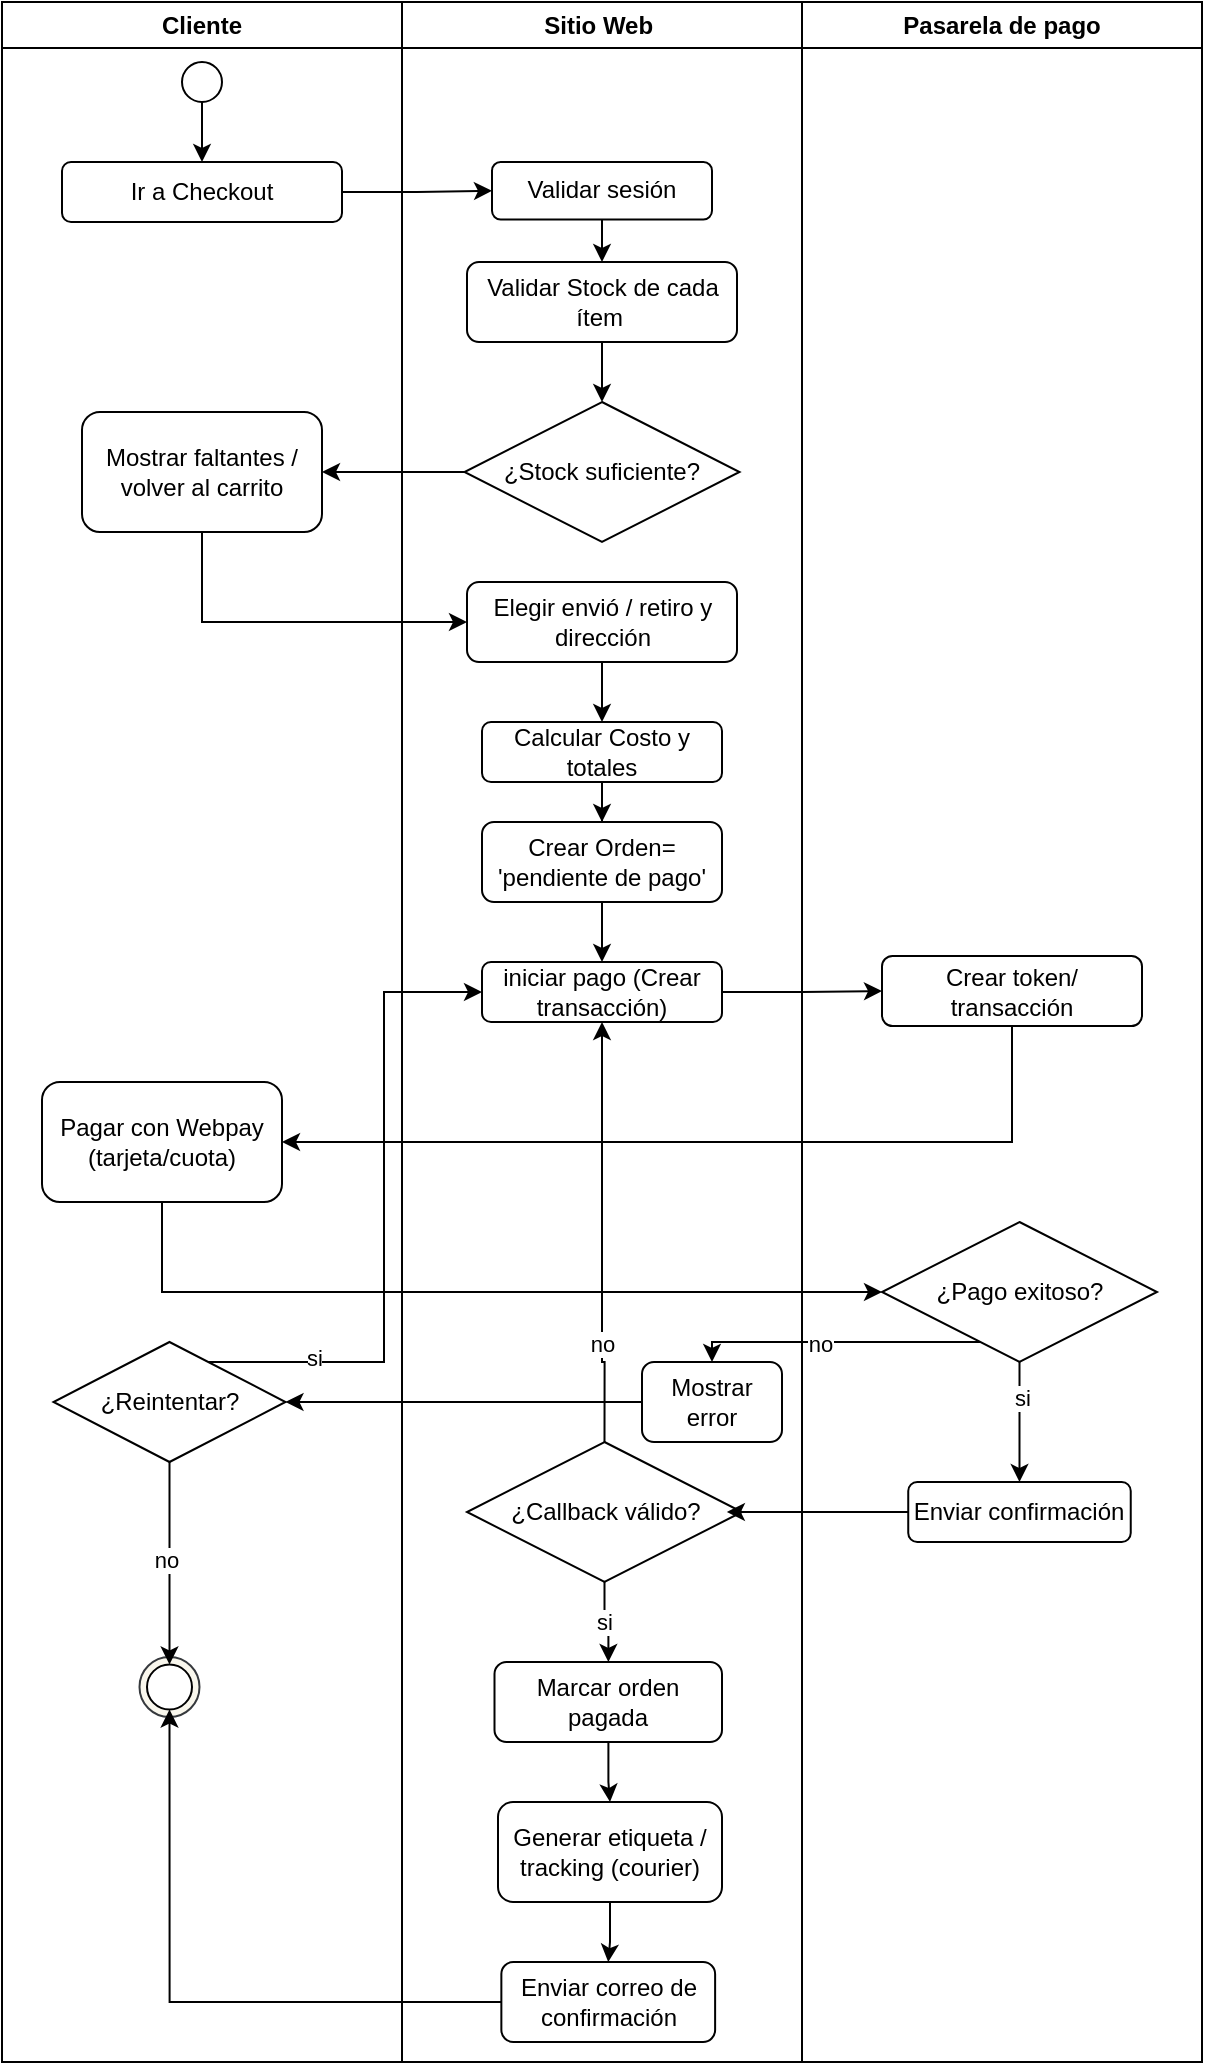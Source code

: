 <mxfile version="28.2.0">
  <diagram name="Página-1" id="M6O3rL5K1ghyOJCvUYzP">
    <mxGraphModel dx="1188" dy="659" grid="1" gridSize="10" guides="1" tooltips="1" connect="1" arrows="1" fold="1" page="1" pageScale="1" pageWidth="827" pageHeight="1169" math="0" shadow="0">
      <root>
        <mxCell id="0" />
        <mxCell id="1" parent="0" />
        <mxCell id="ogNk2Wb2_UPgN5I3dc7u-1" value="Cliente" style="swimlane;whiteSpace=wrap;html=1;" vertex="1" parent="1">
          <mxGeometry x="70" y="90" width="200" height="1030" as="geometry" />
        </mxCell>
        <mxCell id="ogNk2Wb2_UPgN5I3dc7u-5" value="Ir a Checkout" style="rounded=1;whiteSpace=wrap;html=1;" vertex="1" parent="ogNk2Wb2_UPgN5I3dc7u-1">
          <mxGeometry x="30" y="80" width="140" height="30" as="geometry" />
        </mxCell>
        <mxCell id="ogNk2Wb2_UPgN5I3dc7u-15" value="Mostrar faltantes / volver al carrito" style="rounded=1;whiteSpace=wrap;html=1;" vertex="1" parent="ogNk2Wb2_UPgN5I3dc7u-1">
          <mxGeometry x="40" y="205" width="120" height="60" as="geometry" />
        </mxCell>
        <mxCell id="ogNk2Wb2_UPgN5I3dc7u-33" value="Pagar con Webpay (tarjeta/cuota&lt;span style=&quot;background-color: transparent; color: light-dark(rgb(0, 0, 0), rgb(255, 255, 255));&quot;&gt;)&lt;/span&gt;" style="rounded=1;whiteSpace=wrap;html=1;" vertex="1" parent="ogNk2Wb2_UPgN5I3dc7u-1">
          <mxGeometry x="20" y="540" width="120" height="60" as="geometry" />
        </mxCell>
        <mxCell id="ogNk2Wb2_UPgN5I3dc7u-51" style="edgeStyle=orthogonalEdgeStyle;rounded=0;orthogonalLoop=1;jettySize=auto;html=1;" edge="1" parent="ogNk2Wb2_UPgN5I3dc7u-1" source="ogNk2Wb2_UPgN5I3dc7u-49" target="ogNk2Wb2_UPgN5I3dc7u-5">
          <mxGeometry relative="1" as="geometry" />
        </mxCell>
        <mxCell id="ogNk2Wb2_UPgN5I3dc7u-49" value="" style="ellipse;whiteSpace=wrap;html=1;aspect=fixed;" vertex="1" parent="ogNk2Wb2_UPgN5I3dc7u-1">
          <mxGeometry x="90" y="30" width="20" height="20" as="geometry" />
        </mxCell>
        <mxCell id="ogNk2Wb2_UPgN5I3dc7u-52" value="" style="ellipse;whiteSpace=wrap;html=1;aspect=fixed;strokeColor=#36393d;fillColor=light-dark(#F9F7ED,#FFFFFF);" vertex="1" parent="ogNk2Wb2_UPgN5I3dc7u-1">
          <mxGeometry x="68.75" y="827.5" width="30" height="30" as="geometry" />
        </mxCell>
        <mxCell id="ogNk2Wb2_UPgN5I3dc7u-53" value="" style="ellipse;whiteSpace=wrap;html=1;aspect=fixed;" vertex="1" parent="ogNk2Wb2_UPgN5I3dc7u-1">
          <mxGeometry x="72.5" y="831.25" width="22.5" height="22.5" as="geometry" />
        </mxCell>
        <mxCell id="ogNk2Wb2_UPgN5I3dc7u-83" style="edgeStyle=orthogonalEdgeStyle;rounded=0;orthogonalLoop=1;jettySize=auto;html=1;entryX=0.5;entryY=0;entryDx=0;entryDy=0;" edge="1" parent="ogNk2Wb2_UPgN5I3dc7u-1" source="ogNk2Wb2_UPgN5I3dc7u-80" target="ogNk2Wb2_UPgN5I3dc7u-53">
          <mxGeometry relative="1" as="geometry" />
        </mxCell>
        <mxCell id="ogNk2Wb2_UPgN5I3dc7u-84" value="no" style="edgeLabel;html=1;align=center;verticalAlign=middle;resizable=0;points=[];" vertex="1" connectable="0" parent="ogNk2Wb2_UPgN5I3dc7u-83">
          <mxGeometry x="-0.042" y="-2" relative="1" as="geometry">
            <mxPoint as="offset" />
          </mxGeometry>
        </mxCell>
        <mxCell id="ogNk2Wb2_UPgN5I3dc7u-80" value="¿Reintentar?" style="rhombus;whiteSpace=wrap;html=1;" vertex="1" parent="ogNk2Wb2_UPgN5I3dc7u-1">
          <mxGeometry x="25.75" y="670" width="116" height="60" as="geometry" />
        </mxCell>
        <mxCell id="ogNk2Wb2_UPgN5I3dc7u-2" value="Sitio Web&amp;nbsp;" style="swimlane;whiteSpace=wrap;html=1;" vertex="1" parent="1">
          <mxGeometry x="270" y="90" width="200" height="1030" as="geometry" />
        </mxCell>
        <mxCell id="ogNk2Wb2_UPgN5I3dc7u-19" style="edgeStyle=orthogonalEdgeStyle;rounded=0;orthogonalLoop=1;jettySize=auto;html=1;" edge="1" parent="ogNk2Wb2_UPgN5I3dc7u-2" source="ogNk2Wb2_UPgN5I3dc7u-7" target="ogNk2Wb2_UPgN5I3dc7u-11">
          <mxGeometry relative="1" as="geometry" />
        </mxCell>
        <mxCell id="ogNk2Wb2_UPgN5I3dc7u-7" value="Validar sesión" style="whiteSpace=wrap;html=1;rounded=1;" vertex="1" parent="ogNk2Wb2_UPgN5I3dc7u-2">
          <mxGeometry x="45" y="80" width="110" height="28.75" as="geometry" />
        </mxCell>
        <mxCell id="ogNk2Wb2_UPgN5I3dc7u-20" style="edgeStyle=orthogonalEdgeStyle;rounded=0;orthogonalLoop=1;jettySize=auto;html=1;entryX=0.5;entryY=0;entryDx=0;entryDy=0;" edge="1" parent="ogNk2Wb2_UPgN5I3dc7u-2" source="ogNk2Wb2_UPgN5I3dc7u-11" target="ogNk2Wb2_UPgN5I3dc7u-14">
          <mxGeometry relative="1" as="geometry" />
        </mxCell>
        <mxCell id="ogNk2Wb2_UPgN5I3dc7u-11" value="Validar Stock de cada ítem&amp;nbsp;" style="whiteSpace=wrap;html=1;rounded=1;" vertex="1" parent="ogNk2Wb2_UPgN5I3dc7u-2">
          <mxGeometry x="32.5" y="130" width="135" height="40" as="geometry" />
        </mxCell>
        <mxCell id="ogNk2Wb2_UPgN5I3dc7u-14" value="¿Stock suficiente?" style="rhombus;whiteSpace=wrap;html=1;" vertex="1" parent="ogNk2Wb2_UPgN5I3dc7u-2">
          <mxGeometry x="31.25" y="200" width="137.5" height="70" as="geometry" />
        </mxCell>
        <mxCell id="ogNk2Wb2_UPgN5I3dc7u-23" value="" style="edgeStyle=orthogonalEdgeStyle;rounded=0;orthogonalLoop=1;jettySize=auto;html=1;" edge="1" parent="ogNk2Wb2_UPgN5I3dc7u-2" source="ogNk2Wb2_UPgN5I3dc7u-17" target="ogNk2Wb2_UPgN5I3dc7u-22">
          <mxGeometry relative="1" as="geometry" />
        </mxCell>
        <mxCell id="ogNk2Wb2_UPgN5I3dc7u-17" value="Elegir envió / retiro y dirección" style="whiteSpace=wrap;html=1;rounded=1;" vertex="1" parent="ogNk2Wb2_UPgN5I3dc7u-2">
          <mxGeometry x="32.5" y="290" width="135" height="40" as="geometry" />
        </mxCell>
        <mxCell id="ogNk2Wb2_UPgN5I3dc7u-26" value="" style="edgeStyle=orthogonalEdgeStyle;rounded=0;orthogonalLoop=1;jettySize=auto;html=1;" edge="1" parent="ogNk2Wb2_UPgN5I3dc7u-2" source="ogNk2Wb2_UPgN5I3dc7u-22" target="ogNk2Wb2_UPgN5I3dc7u-25">
          <mxGeometry relative="1" as="geometry" />
        </mxCell>
        <mxCell id="ogNk2Wb2_UPgN5I3dc7u-22" value="Calcular Costo y totales" style="whiteSpace=wrap;html=1;rounded=1;" vertex="1" parent="ogNk2Wb2_UPgN5I3dc7u-2">
          <mxGeometry x="40" y="360" width="120" height="30" as="geometry" />
        </mxCell>
        <mxCell id="ogNk2Wb2_UPgN5I3dc7u-28" value="" style="edgeStyle=orthogonalEdgeStyle;rounded=0;orthogonalLoop=1;jettySize=auto;html=1;" edge="1" parent="ogNk2Wb2_UPgN5I3dc7u-2" source="ogNk2Wb2_UPgN5I3dc7u-25" target="ogNk2Wb2_UPgN5I3dc7u-27">
          <mxGeometry relative="1" as="geometry" />
        </mxCell>
        <mxCell id="ogNk2Wb2_UPgN5I3dc7u-25" value="Crear Orden= &#39;pendiente de pago&lt;span style=&quot;background-color: transparent; color: light-dark(rgb(0, 0, 0), rgb(255, 255, 255));&quot;&gt;&#39;&lt;/span&gt;" style="whiteSpace=wrap;html=1;rounded=1;" vertex="1" parent="ogNk2Wb2_UPgN5I3dc7u-2">
          <mxGeometry x="40" y="410" width="120" height="40" as="geometry" />
        </mxCell>
        <mxCell id="ogNk2Wb2_UPgN5I3dc7u-27" value="iniciar pago (Crear transacción)" style="whiteSpace=wrap;html=1;rounded=1;" vertex="1" parent="ogNk2Wb2_UPgN5I3dc7u-2">
          <mxGeometry x="40" y="480" width="120" height="30" as="geometry" />
        </mxCell>
        <mxCell id="ogNk2Wb2_UPgN5I3dc7u-58" style="edgeStyle=orthogonalEdgeStyle;rounded=0;orthogonalLoop=1;jettySize=auto;html=1;entryX=0.5;entryY=1;entryDx=0;entryDy=0;exitX=0.5;exitY=0;exitDx=0;exitDy=0;" edge="1" parent="ogNk2Wb2_UPgN5I3dc7u-2" source="ogNk2Wb2_UPgN5I3dc7u-44" target="ogNk2Wb2_UPgN5I3dc7u-27">
          <mxGeometry relative="1" as="geometry">
            <Array as="points">
              <mxPoint x="101" y="680" />
            </Array>
          </mxGeometry>
        </mxCell>
        <mxCell id="ogNk2Wb2_UPgN5I3dc7u-76" value="no" style="edgeLabel;html=1;align=center;verticalAlign=middle;resizable=0;points=[];" vertex="1" connectable="0" parent="ogNk2Wb2_UPgN5I3dc7u-58">
          <mxGeometry x="-0.524" relative="1" as="geometry">
            <mxPoint as="offset" />
          </mxGeometry>
        </mxCell>
        <mxCell id="ogNk2Wb2_UPgN5I3dc7u-44" value="¿Callback válido?" style="rhombus;whiteSpace=wrap;html=1;" vertex="1" parent="ogNk2Wb2_UPgN5I3dc7u-2">
          <mxGeometry x="32.5" y="720" width="137.5" height="70" as="geometry" />
        </mxCell>
        <mxCell id="ogNk2Wb2_UPgN5I3dc7u-71" value="" style="edgeStyle=orthogonalEdgeStyle;rounded=0;orthogonalLoop=1;jettySize=auto;html=1;entryX=0.5;entryY=0;entryDx=0;entryDy=0;" edge="1" parent="ogNk2Wb2_UPgN5I3dc7u-2" source="ogNk2Wb2_UPgN5I3dc7u-62" target="ogNk2Wb2_UPgN5I3dc7u-87">
          <mxGeometry relative="1" as="geometry" />
        </mxCell>
        <mxCell id="ogNk2Wb2_UPgN5I3dc7u-62" value="Marcar orden pagada" style="rounded=1;whiteSpace=wrap;html=1;" vertex="1" parent="ogNk2Wb2_UPgN5I3dc7u-2">
          <mxGeometry x="46.25" y="830" width="113.75" height="40" as="geometry" />
        </mxCell>
        <mxCell id="ogNk2Wb2_UPgN5I3dc7u-63" value="" style="edgeStyle=orthogonalEdgeStyle;rounded=0;orthogonalLoop=1;jettySize=auto;html=1;" edge="1" parent="ogNk2Wb2_UPgN5I3dc7u-2" source="ogNk2Wb2_UPgN5I3dc7u-44" target="ogNk2Wb2_UPgN5I3dc7u-62">
          <mxGeometry relative="1" as="geometry" />
        </mxCell>
        <mxCell id="ogNk2Wb2_UPgN5I3dc7u-66" value="si" style="edgeLabel;html=1;align=center;verticalAlign=middle;resizable=0;points=[];" vertex="1" connectable="0" parent="ogNk2Wb2_UPgN5I3dc7u-63">
          <mxGeometry x="0.045" y="-2" relative="1" as="geometry">
            <mxPoint as="offset" />
          </mxGeometry>
        </mxCell>
        <mxCell id="ogNk2Wb2_UPgN5I3dc7u-70" value="Enviar correo de confirmación" style="rounded=1;whiteSpace=wrap;html=1;" vertex="1" parent="ogNk2Wb2_UPgN5I3dc7u-2">
          <mxGeometry x="49.68" y="980" width="106.88" height="40" as="geometry" />
        </mxCell>
        <mxCell id="ogNk2Wb2_UPgN5I3dc7u-75" value="Mostrar error" style="rounded=1;whiteSpace=wrap;html=1;" vertex="1" parent="ogNk2Wb2_UPgN5I3dc7u-2">
          <mxGeometry x="120" y="680" width="70" height="40" as="geometry" />
        </mxCell>
        <mxCell id="ogNk2Wb2_UPgN5I3dc7u-88" style="edgeStyle=orthogonalEdgeStyle;rounded=0;orthogonalLoop=1;jettySize=auto;html=1;entryX=0.5;entryY=0;entryDx=0;entryDy=0;" edge="1" parent="ogNk2Wb2_UPgN5I3dc7u-2" source="ogNk2Wb2_UPgN5I3dc7u-87" target="ogNk2Wb2_UPgN5I3dc7u-70">
          <mxGeometry relative="1" as="geometry" />
        </mxCell>
        <mxCell id="ogNk2Wb2_UPgN5I3dc7u-87" value="Generar etiqueta / tracking (courier)" style="rounded=1;whiteSpace=wrap;html=1;" vertex="1" parent="ogNk2Wb2_UPgN5I3dc7u-2">
          <mxGeometry x="48" y="900" width="112" height="50" as="geometry" />
        </mxCell>
        <mxCell id="ogNk2Wb2_UPgN5I3dc7u-4" value="Pasarela de pago" style="swimlane;whiteSpace=wrap;html=1;" vertex="1" parent="1">
          <mxGeometry x="470" y="90" width="200" height="1030" as="geometry" />
        </mxCell>
        <mxCell id="ogNk2Wb2_UPgN5I3dc7u-31" value="Crear token/ transacción" style="whiteSpace=wrap;html=1;rounded=1;" vertex="1" parent="ogNk2Wb2_UPgN5I3dc7u-4">
          <mxGeometry x="40" y="477" width="130" height="35" as="geometry" />
        </mxCell>
        <mxCell id="ogNk2Wb2_UPgN5I3dc7u-41" value="" style="edgeStyle=orthogonalEdgeStyle;rounded=0;orthogonalLoop=1;jettySize=auto;html=1;" edge="1" parent="ogNk2Wb2_UPgN5I3dc7u-4" source="ogNk2Wb2_UPgN5I3dc7u-37" target="ogNk2Wb2_UPgN5I3dc7u-40">
          <mxGeometry relative="1" as="geometry" />
        </mxCell>
        <mxCell id="ogNk2Wb2_UPgN5I3dc7u-48" value="si" style="edgeLabel;html=1;align=center;verticalAlign=middle;resizable=0;points=[];" vertex="1" connectable="0" parent="ogNk2Wb2_UPgN5I3dc7u-41">
          <mxGeometry x="-0.421" y="1" relative="1" as="geometry">
            <mxPoint as="offset" />
          </mxGeometry>
        </mxCell>
        <mxCell id="ogNk2Wb2_UPgN5I3dc7u-37" value="¿Pago exitoso?" style="rhombus;whiteSpace=wrap;html=1;" vertex="1" parent="ogNk2Wb2_UPgN5I3dc7u-4">
          <mxGeometry x="40" y="610" width="137.5" height="70" as="geometry" />
        </mxCell>
        <mxCell id="ogNk2Wb2_UPgN5I3dc7u-40" value="Enviar confirmación" style="rounded=1;whiteSpace=wrap;html=1;" vertex="1" parent="ogNk2Wb2_UPgN5I3dc7u-4">
          <mxGeometry x="53.12" y="740" width="111.25" height="30" as="geometry" />
        </mxCell>
        <mxCell id="ogNk2Wb2_UPgN5I3dc7u-8" value="" style="edgeStyle=orthogonalEdgeStyle;rounded=0;orthogonalLoop=1;jettySize=auto;html=1;" edge="1" parent="1" source="ogNk2Wb2_UPgN5I3dc7u-5" target="ogNk2Wb2_UPgN5I3dc7u-7">
          <mxGeometry relative="1" as="geometry" />
        </mxCell>
        <mxCell id="ogNk2Wb2_UPgN5I3dc7u-16" value="" style="edgeStyle=orthogonalEdgeStyle;rounded=0;orthogonalLoop=1;jettySize=auto;html=1;" edge="1" parent="1" source="ogNk2Wb2_UPgN5I3dc7u-14" target="ogNk2Wb2_UPgN5I3dc7u-15">
          <mxGeometry relative="1" as="geometry" />
        </mxCell>
        <mxCell id="ogNk2Wb2_UPgN5I3dc7u-21" style="edgeStyle=orthogonalEdgeStyle;rounded=0;orthogonalLoop=1;jettySize=auto;html=1;entryX=0;entryY=0.5;entryDx=0;entryDy=0;" edge="1" parent="1" source="ogNk2Wb2_UPgN5I3dc7u-15" target="ogNk2Wb2_UPgN5I3dc7u-17">
          <mxGeometry relative="1" as="geometry">
            <Array as="points">
              <mxPoint x="170" y="400" />
            </Array>
          </mxGeometry>
        </mxCell>
        <mxCell id="ogNk2Wb2_UPgN5I3dc7u-32" value="" style="edgeStyle=orthogonalEdgeStyle;rounded=0;orthogonalLoop=1;jettySize=auto;html=1;" edge="1" parent="1" source="ogNk2Wb2_UPgN5I3dc7u-27" target="ogNk2Wb2_UPgN5I3dc7u-31">
          <mxGeometry relative="1" as="geometry" />
        </mxCell>
        <mxCell id="ogNk2Wb2_UPgN5I3dc7u-34" value="" style="edgeStyle=orthogonalEdgeStyle;rounded=0;orthogonalLoop=1;jettySize=auto;html=1;entryX=1;entryY=0.5;entryDx=0;entryDy=0;exitX=0.5;exitY=1;exitDx=0;exitDy=0;" edge="1" parent="1" source="ogNk2Wb2_UPgN5I3dc7u-31" target="ogNk2Wb2_UPgN5I3dc7u-33">
          <mxGeometry relative="1" as="geometry" />
        </mxCell>
        <mxCell id="ogNk2Wb2_UPgN5I3dc7u-36" value="" style="edgeStyle=orthogonalEdgeStyle;rounded=0;orthogonalLoop=1;jettySize=auto;html=1;exitX=0.5;exitY=1;exitDx=0;exitDy=0;entryX=0;entryY=0.5;entryDx=0;entryDy=0;" edge="1" parent="1" source="ogNk2Wb2_UPgN5I3dc7u-33" target="ogNk2Wb2_UPgN5I3dc7u-37">
          <mxGeometry relative="1" as="geometry">
            <mxPoint x="515" y="740" as="targetPoint" />
          </mxGeometry>
        </mxCell>
        <mxCell id="ogNk2Wb2_UPgN5I3dc7u-45" style="edgeStyle=orthogonalEdgeStyle;rounded=0;orthogonalLoop=1;jettySize=auto;html=1;entryX=0.945;entryY=0.5;entryDx=0;entryDy=0;entryPerimeter=0;" edge="1" parent="1" source="ogNk2Wb2_UPgN5I3dc7u-40" target="ogNk2Wb2_UPgN5I3dc7u-44">
          <mxGeometry relative="1" as="geometry" />
        </mxCell>
        <mxCell id="ogNk2Wb2_UPgN5I3dc7u-72" style="edgeStyle=orthogonalEdgeStyle;rounded=0;orthogonalLoop=1;jettySize=auto;html=1;entryX=0.5;entryY=1;entryDx=0;entryDy=0;" edge="1" parent="1" source="ogNk2Wb2_UPgN5I3dc7u-70" target="ogNk2Wb2_UPgN5I3dc7u-53">
          <mxGeometry relative="1" as="geometry" />
        </mxCell>
        <mxCell id="ogNk2Wb2_UPgN5I3dc7u-77" style="edgeStyle=orthogonalEdgeStyle;rounded=0;orthogonalLoop=1;jettySize=auto;html=1;" edge="1" parent="1" source="ogNk2Wb2_UPgN5I3dc7u-37" target="ogNk2Wb2_UPgN5I3dc7u-75">
          <mxGeometry relative="1" as="geometry">
            <Array as="points">
              <mxPoint x="470" y="760" />
              <mxPoint x="470" y="760" />
            </Array>
          </mxGeometry>
        </mxCell>
        <mxCell id="ogNk2Wb2_UPgN5I3dc7u-78" value="no" style="edgeLabel;html=1;align=center;verticalAlign=middle;resizable=0;points=[];" vertex="1" connectable="0" parent="ogNk2Wb2_UPgN5I3dc7u-77">
          <mxGeometry x="0.107" y="1" relative="1" as="geometry">
            <mxPoint as="offset" />
          </mxGeometry>
        </mxCell>
        <mxCell id="ogNk2Wb2_UPgN5I3dc7u-81" style="edgeStyle=orthogonalEdgeStyle;rounded=0;orthogonalLoop=1;jettySize=auto;html=1;entryX=1;entryY=0.5;entryDx=0;entryDy=0;" edge="1" parent="1" source="ogNk2Wb2_UPgN5I3dc7u-75" target="ogNk2Wb2_UPgN5I3dc7u-80">
          <mxGeometry relative="1" as="geometry" />
        </mxCell>
        <mxCell id="ogNk2Wb2_UPgN5I3dc7u-85" style="edgeStyle=orthogonalEdgeStyle;rounded=0;orthogonalLoop=1;jettySize=auto;html=1;entryX=0;entryY=0.5;entryDx=0;entryDy=0;" edge="1" parent="1" source="ogNk2Wb2_UPgN5I3dc7u-80" target="ogNk2Wb2_UPgN5I3dc7u-27">
          <mxGeometry relative="1" as="geometry">
            <Array as="points">
              <mxPoint x="261" y="770" />
              <mxPoint x="261" y="585" />
            </Array>
          </mxGeometry>
        </mxCell>
        <mxCell id="ogNk2Wb2_UPgN5I3dc7u-86" value="si" style="edgeLabel;html=1;align=center;verticalAlign=middle;resizable=0;points=[];" vertex="1" connectable="0" parent="ogNk2Wb2_UPgN5I3dc7u-85">
          <mxGeometry x="-0.671" y="2" relative="1" as="geometry">
            <mxPoint as="offset" />
          </mxGeometry>
        </mxCell>
      </root>
    </mxGraphModel>
  </diagram>
</mxfile>
